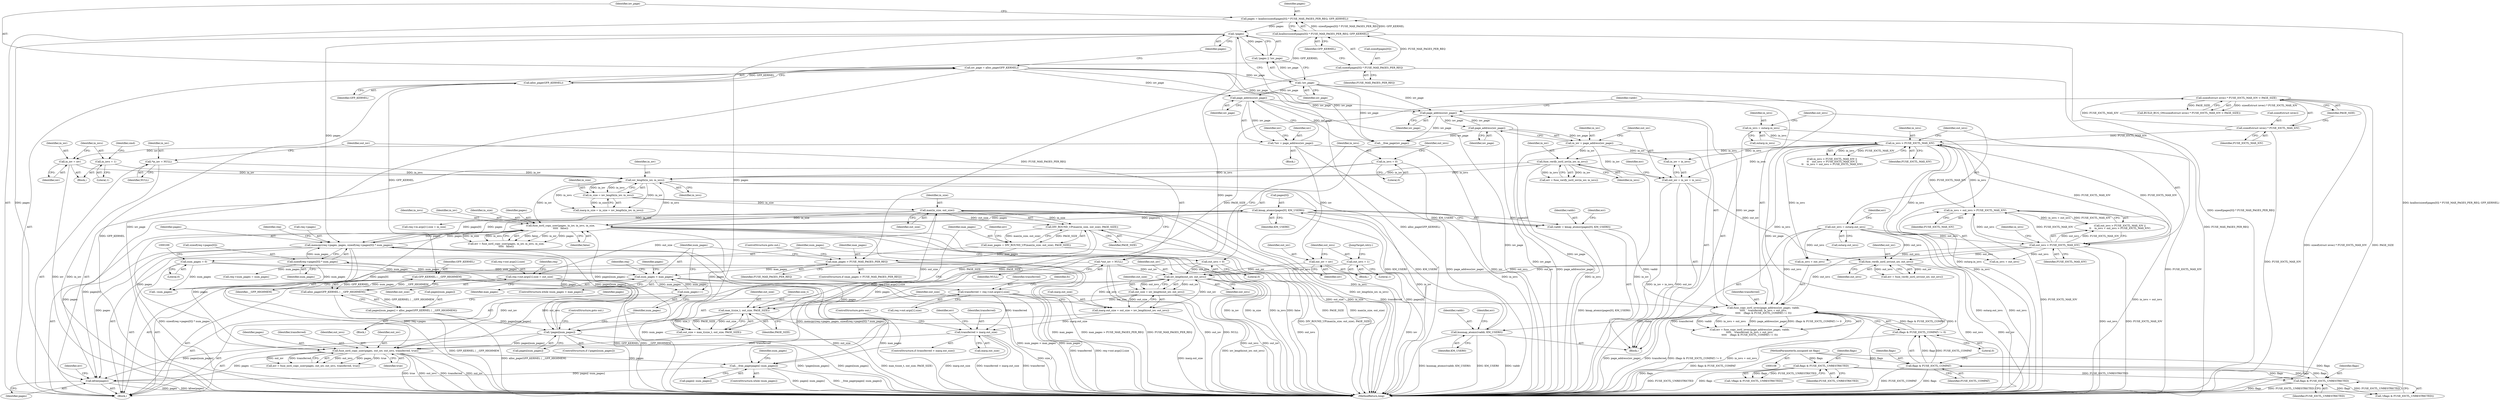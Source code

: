 digraph "0_linux_7572777eef78ebdee1ecb7c258c0ef94d35bad16@API" {
"1000650" [label="(Call,__free_page(pages[--num_pages]))"];
"1000632" [label="(Call,fuse_ioctl_copy_user(pages, out_iov, out_iovs, transferred, true))"];
"1000567" [label="(Call,kmap_atomic(pages[0], KM_USER0))"];
"1000421" [label="(Call,fuse_ioctl_copy_user(pages, in_iov, in_iovs, in_size,\n\t\t\t\t\t   false))"];
"1000323" [label="(Call,memcpy(req->pages, pages, sizeof(req->pages[0]) * num_pages))"];
"1000192" [label="(Call,!pages)"];
"1000176" [label="(Call,pages = kzalloc(sizeof(pages[0]) * FUSE_MAX_PAGES_PER_REQ, GFP_KERNEL))"];
"1000178" [label="(Call,kzalloc(sizeof(pages[0]) * FUSE_MAX_PAGES_PER_REQ, GFP_KERNEL))"];
"1000179" [label="(Call,sizeof(pages[0]) * FUSE_MAX_PAGES_PER_REQ)"];
"1000300" [label="(Call,!pages[num_pages])"];
"1000291" [label="(Call,pages[num_pages] = alloc_page(GFP_KERNEL | __GFP_HIGHMEM))"];
"1000295" [label="(Call,alloc_page(GFP_KERNEL | __GFP_HIGHMEM))"];
"1000296" [label="(Call,GFP_KERNEL | __GFP_HIGHMEM)"];
"1000188" [label="(Call,alloc_page(GFP_KERNEL))"];
"1000328" [label="(Call,sizeof(req->pages[0]) * num_pages)"];
"1000287" [label="(Call,num_pages < max_pages)"];
"1000157" [label="(Call,num_pages = 0)"];
"1000305" [label="(Call,num_pages++)"];
"1000282" [label="(Call,max_pages > FUSE_MAX_PAGES_PER_REQ)"];
"1000270" [label="(Call,max_pages = DIV_ROUND_UP(max(in_size, out_size), PAGE_SIZE))"];
"1000272" [label="(Call,DIV_ROUND_UP(max(in_size, out_size), PAGE_SIZE))"];
"1000273" [label="(Call,max(in_size, out_size))"];
"1000250" [label="(Call,in_size = iov_length(in_iov, in_iovs))"];
"1000252" [label="(Call,iov_length(in_iov, in_iovs))"];
"1000141" [label="(Call,*in_iov = NULL)"];
"1000227" [label="(Call,in_iov = iov)"];
"1000204" [label="(Call,*iov = page_address(iov_page))"];
"1000206" [label="(Call,page_address(iov_page))"];
"1000186" [label="(Call,iov_page = alloc_page(GFP_KERNEL))"];
"1000194" [label="(Call,!iov_page)"];
"1000604" [label="(Call,fuse_verify_ioctl_iov(in_iov, in_iovs))"];
"1000593" [label="(Call,in_iov = page_address(iov_page))"];
"1000595" [label="(Call,page_address(iov_page))"];
"1000575" [label="(Call,page_address(iov_page))"];
"1000552" [label="(Call,in_iovs > FUSE_IOCTL_MAX_IOV)"];
"1000536" [label="(Call,in_iovs = outarg.in_iovs)"];
"1000559" [label="(Call,in_iovs + out_iovs > FUSE_IOCTL_MAX_IOV)"];
"1000556" [label="(Call,out_iovs > FUSE_IOCTL_MAX_IOV)"];
"1000541" [label="(Call,out_iovs = outarg.out_iovs)"];
"1000167" [label="(Call,sizeof(struct iovec) * FUSE_IOCTL_MAX_IOV)"];
"1000230" [label="(Call,in_iovs = 1)"];
"1000149" [label="(Call,in_iovs = 0)"];
"1000264" [label="(Call,out_size = max_t(size_t, out_size, PAGE_SIZE))"];
"1000266" [label="(Call,max_t(size_t, out_size, PAGE_SIZE))"];
"1000259" [label="(Call,out_size = iov_length(out_iov, out_iovs))"];
"1000261" [label="(Call,iov_length(out_iov, out_iovs))"];
"1000612" [label="(Call,fuse_verify_ioctl_iov(out_iov, out_iovs))"];
"1000597" [label="(Call,out_iov = in_iov + in_iovs)"];
"1000239" [label="(Call,out_iov = iov)"];
"1000145" [label="(Call,*out_iov = NULL)"];
"1000153" [label="(Call,out_iovs = 0)"];
"1000242" [label="(Call,out_iovs = 1)"];
"1000166" [label="(Call,sizeof(struct iovec) * FUSE_IOCTL_MAX_IOV > PAGE_SIZE)"];
"1000587" [label="(Call,kunmap_atomic(vaddr, KM_USER0))"];
"1000574" [label="(Call,fuse_copy_ioctl_iovec(page_address(iov_page), vaddr,\n\t\t\t\t\t    transferred, in_iovs + out_iovs,\n\t\t\t\t\t    (flags & FUSE_IOCTL_COMPAT) != 0))"];
"1000565" [label="(Call,vaddr = kmap_atomic(pages[0], KM_USER0))"];
"1000498" [label="(Call,transferred = req->out.args[1].size)"];
"1000461" [label="(Call,req->out.args[1].size = out_size)"];
"1000582" [label="(Call,(flags & FUSE_IOCTL_COMPAT) != 0)"];
"1000583" [label="(Call,flags & FUSE_IOCTL_COMPAT)"];
"1000532" [label="(Call,flags & FUSE_IOCTL_UNRESTRICTED)"];
"1000199" [label="(Call,flags & FUSE_IOCTL_UNRESTRICTED)"];
"1000112" [label="(MethodParameterIn,unsigned int flags)"];
"1000624" [label="(Call,transferred > inarg.out_size)"];
"1000255" [label="(Call,inarg.out_size = out_size = iov_length(out_iov, out_iovs))"];
"1000655" [label="(Call,kfree(pages))"];
"1000177" [label="(Identifier,pages)"];
"1000241" [label="(Identifier,iov)"];
"1000243" [label="(Identifier,out_iovs)"];
"1000596" [label="(Identifier,iov_page)"];
"1000254" [label="(Identifier,in_iovs)"];
"1000231" [label="(Identifier,in_iovs)"];
"1000112" [label="(MethodParameterIn,unsigned int flags)"];
"1000541" [label="(Call,out_iovs = outarg.out_iovs)"];
"1000498" [label="(Call,transferred = req->out.args[1].size)"];
"1000269" [label="(Identifier,PAGE_SIZE)"];
"1000229" [label="(Identifier,iov)"];
"1000603" [label="(Identifier,err)"];
"1000568" [label="(Call,pages[0])"];
"1000585" [label="(Identifier,FUSE_IOCTL_COMPAT)"];
"1000170" [label="(Identifier,FUSE_IOCTL_MAX_IOV)"];
"1000200" [label="(Identifier,flags)"];
"1000284" [label="(Identifier,FUSE_MAX_PAGES_PER_REQ)"];
"1000500" [label="(Call,req->out.args[1].size)"];
"1000554" [label="(Identifier,FUSE_IOCTL_MAX_IOV)"];
"1000629" [label="(ControlStructure,goto out;)"];
"1000256" [label="(Call,inarg.out_size)"];
"1000266" [label="(Call,max_t(size_t, out_size, PAGE_SIZE))"];
"1000659" [label="(Identifier,err)"];
"1000147" [label="(Identifier,NULL)"];
"1000207" [label="(Identifier,iov_page)"];
"1000636" [label="(Identifier,transferred)"];
"1000573" [label="(Identifier,err)"];
"1000262" [label="(Identifier,out_iov)"];
"1000547" [label="(Identifier,err)"];
"1000283" [label="(Identifier,max_pages)"];
"1000524" [label="(Block,)"];
"1000602" [label="(Call,err = fuse_verify_ioctl_iov(in_iov, in_iovs))"];
"1000543" [label="(Call,outarg.out_iovs)"];
"1000210" [label="(Identifier,iov)"];
"1000614" [label="(Identifier,out_iovs)"];
"1000171" [label="(Identifier,PAGE_SIZE)"];
"1000499" [label="(Identifier,transferred)"];
"1000178" [label="(Call,kzalloc(sizeof(pages[0]) * FUSE_MAX_PAGES_PER_REQ, GFP_KERNEL))"];
"1000278" [label="(Identifier,err)"];
"1000199" [label="(Call,flags & FUSE_IOCTL_UNRESTRICTED)"];
"1000246" [label="(Call,inarg.in_size = in_size = iov_length(in_iov, in_iovs))"];
"1000605" [label="(Identifier,in_iov)"];
"1000289" [label="(Identifier,max_pages)"];
"1000149" [label="(Call,in_iovs = 0)"];
"1000567" [label="(Call,kmap_atomic(pages[0], KM_USER0))"];
"1000612" [label="(Call,fuse_verify_ioctl_iov(out_iov, out_iovs))"];
"1000188" [label="(Call,alloc_page(GFP_KERNEL))"];
"1000305" [label="(Call,num_pages++)"];
"1000157" [label="(Call,num_pages = 0)"];
"1000228" [label="(Identifier,in_iov)"];
"1000259" [label="(Call,out_size = iov_length(out_iov, out_iovs))"];
"1000422" [label="(Identifier,pages)"];
"1000604" [label="(Call,fuse_verify_ioctl_iov(in_iov, in_iovs))"];
"1000613" [label="(Identifier,out_iov)"];
"1000583" [label="(Call,flags & FUSE_IOCTL_COMPAT)"];
"1000424" [label="(Identifier,in_iovs)"];
"1000561" [label="(Identifier,in_iovs)"];
"1000271" [label="(Identifier,max_pages)"];
"1000146" [label="(Identifier,out_iov)"];
"1000292" [label="(Call,pages[num_pages])"];
"1000328" [label="(Call,sizeof(req->pages[0]) * num_pages)"];
"1000275" [label="(Identifier,out_size)"];
"1000176" [label="(Call,pages = kzalloc(sizeof(pages[0]) * FUSE_MAX_PAGES_PER_REQ, GFP_KERNEL))"];
"1000323" [label="(Call,memcpy(req->pages, pages, sizeof(req->pages[0]) * num_pages))"];
"1000242" [label="(Call,out_iovs = 1)"];
"1000230" [label="(Call,in_iovs = 1)"];
"1000589" [label="(Identifier,KM_USER0)"];
"1000195" [label="(Identifier,iov_page)"];
"1000536" [label="(Call,in_iovs = outarg.in_iovs)"];
"1000245" [label="(JumpTarget,retry:)"];
"1000179" [label="(Call,sizeof(pages[0]) * FUSE_MAX_PAGES_PER_REQ)"];
"1000227" [label="(Call,in_iov = iov)"];
"1000329" [label="(Call,sizeof(req->pages[0]))"];
"1000180" [label="(Call,sizeof(pages[0]))"];
"1000626" [label="(Call,inarg.out_size)"];
"1000635" [label="(Identifier,out_iovs)"];
"1000560" [label="(Call,in_iovs + out_iovs)"];
"1000205" [label="(Identifier,iov)"];
"1000649" [label="(Identifier,num_pages)"];
"1000419" [label="(Call,err = fuse_ioctl_copy_user(pages, in_iov, in_iovs, in_size,\n\t\t\t\t\t   false))"];
"1000335" [label="(Identifier,num_pages)"];
"1000226" [label="(Block,)"];
"1000634" [label="(Identifier,out_iov)"];
"1000287" [label="(Call,num_pages < max_pages)"];
"1000551" [label="(Call,in_iovs > FUSE_IOCTL_MAX_IOV ||\n\t\t    out_iovs > FUSE_IOCTL_MAX_IOV ||\n\t\t    in_iovs + out_iovs > FUSE_IOCTL_MAX_IOV)"];
"1000244" [label="(Literal,1)"];
"1000555" [label="(Call,out_iovs > FUSE_IOCTL_MAX_IOV ||\n\t\t    in_iovs + out_iovs > FUSE_IOCTL_MAX_IOV)"];
"1000264" [label="(Call,out_size = max_t(size_t, out_size, PAGE_SIZE))"];
"1000462" [label="(Call,req->out.args[1].size)"];
"1000633" [label="(Identifier,pages)"];
"1000650" [label="(Call,__free_page(pages[--num_pages]))"];
"1000261" [label="(Call,iov_length(out_iov, out_iovs))"];
"1000304" [label="(ControlStructure,goto out;)"];
"1000202" [label="(Block,)"];
"1000302" [label="(Identifier,pages)"];
"1000143" [label="(Identifier,NULL)"];
"1000606" [label="(Identifier,in_iovs)"];
"1000538" [label="(Call,outarg.in_iovs)"];
"1000533" [label="(Identifier,flags)"];
"1000308" [label="(Identifier,req)"];
"1000285" [label="(ControlStructure,goto out;)"];
"1000475" [label="(Identifier,req)"];
"1000576" [label="(Identifier,iov_page)"];
"1000184" [label="(Identifier,FUSE_MAX_PAGES_PER_REQ)"];
"1000291" [label="(Call,pages[num_pages] = alloc_page(GFP_KERNEL | __GFP_HIGHMEM))"];
"1000238" [label="(Block,)"];
"1000141" [label="(Call,*in_iov = NULL)"];
"1000250" [label="(Call,in_size = iov_length(in_iov, in_iovs))"];
"1000582" [label="(Call,(flags & FUSE_IOCTL_COMPAT) != 0)"];
"1000268" [label="(Identifier,out_size)"];
"1000532" [label="(Call,flags & FUSE_IOCTL_UNRESTRICTED)"];
"1000191" [label="(Call,!pages || !iov_page)"];
"1000301" [label="(Call,pages[num_pages])"];
"1000260" [label="(Identifier,out_size)"];
"1000273" [label="(Call,max(in_size, out_size))"];
"1000558" [label="(Identifier,FUSE_IOCTL_MAX_IOV)"];
"1000288" [label="(Identifier,num_pages)"];
"1000630" [label="(Call,err = fuse_ioctl_copy_user(pages, out_iov, out_iovs, transferred, true))"];
"1000232" [label="(Literal,1)"];
"1000251" [label="(Identifier,in_size)"];
"1000575" [label="(Call,page_address(iov_page))"];
"1000587" [label="(Call,kunmap_atomic(vaddr, KM_USER0))"];
"1000324" [label="(Call,req->pages)"];
"1000563" [label="(Identifier,FUSE_IOCTL_MAX_IOV)"];
"1000270" [label="(Call,max_pages = DIV_ROUND_UP(max(in_size, out_size), PAGE_SIZE))"];
"1000192" [label="(Call,!pages)"];
"1000632" [label="(Call,fuse_ioctl_copy_user(pages, out_iov, out_iovs, transferred, true))"];
"1000565" [label="(Call,vaddr = kmap_atomic(pages[0], KM_USER0))"];
"1000542" [label="(Identifier,out_iovs)"];
"1000588" [label="(Identifier,vaddr)"];
"1000158" [label="(Identifier,num_pages)"];
"1000198" [label="(Call,!(flags & FUSE_IOCTL_UNRESTRICTED))"];
"1000426" [label="(Identifier,false)"];
"1000154" [label="(Identifier,out_iovs)"];
"1000186" [label="(Call,iov_page = alloc_page(GFP_KERNEL))"];
"1000193" [label="(Identifier,pages)"];
"1000306" [label="(Identifier,num_pages)"];
"1000664" [label="(MethodReturn,long)"];
"1000566" [label="(Identifier,vaddr)"];
"1000595" [label="(Call,page_address(iov_page))"];
"1000656" [label="(Identifier,pages)"];
"1000651" [label="(Call,pages[--num_pages])"];
"1000267" [label="(Identifier,size_t)"];
"1000537" [label="(Identifier,in_iovs)"];
"1000631" [label="(Identifier,err)"];
"1000167" [label="(Call,sizeof(struct iovec) * FUSE_IOCTL_MAX_IOV)"];
"1000153" [label="(Call,out_iovs = 0)"];
"1000295" [label="(Call,alloc_page(GFP_KERNEL | __GFP_HIGHMEM))"];
"1000185" [label="(Identifier,GFP_KERNEL)"];
"1000623" [label="(ControlStructure,if (transferred > inarg.out_size))"];
"1000423" [label="(Identifier,in_iov)"];
"1000556" [label="(Call,out_iovs > FUSE_IOCTL_MAX_IOV)"];
"1000265" [label="(Identifier,out_size)"];
"1000155" [label="(Literal,0)"];
"1000204" [label="(Call,*iov = page_address(iov_page))"];
"1000201" [label="(Identifier,FUSE_IOCTL_UNRESTRICTED)"];
"1000239" [label="(Call,out_iov = iov)"];
"1000189" [label="(Identifier,GFP_KERNEL)"];
"1000168" [label="(Call,sizeof(struct iovec))"];
"1000297" [label="(Identifier,GFP_KERNEL)"];
"1000272" [label="(Call,DIV_ROUND_UP(max(in_size, out_size), PAGE_SIZE))"];
"1000298" [label="(Identifier,__GFP_HIGHMEM)"];
"1000572" [label="(Call,err = fuse_copy_ioctl_iovec(page_address(iov_page), vaddr,\n\t\t\t\t\t    transferred, in_iovs + out_iovs,\n\t\t\t\t\t    (flags & FUSE_IOCTL_COMPAT) != 0))"];
"1000290" [label="(Block,)"];
"1000300" [label="(Call,!pages[num_pages])"];
"1000637" [label="(Identifier,true)"];
"1000653" [label="(Call,--num_pages)"];
"1000281" [label="(ControlStructure,if (max_pages > FUSE_MAX_PAGES_PER_REQ))"];
"1000165" [label="(Call,BUILD_BUG_ON(sizeof(struct iovec) * FUSE_IOCTL_MAX_IOV > PAGE_SIZE))"];
"1000531" [label="(Call,!(flags & FUSE_IOCTL_UNRESTRICTED))"];
"1000655" [label="(Call,kfree(pages))"];
"1000276" [label="(Identifier,PAGE_SIZE)"];
"1000401" [label="(Call,req->in.args[1].size = in_size)"];
"1000591" [label="(Identifier,err)"];
"1000648" [label="(ControlStructure,while (num_pages))"];
"1000597" [label="(Call,out_iov = in_iov + in_iovs)"];
"1000299" [label="(ControlStructure,if (!pages[num_pages]))"];
"1000593" [label="(Call,in_iov = page_address(iov_page))"];
"1000113" [label="(Block,)"];
"1000296" [label="(Call,GFP_KERNEL | __GFP_HIGHMEM)"];
"1000559" [label="(Call,in_iovs + out_iovs > FUSE_IOCTL_MAX_IOV)"];
"1000598" [label="(Identifier,out_iov)"];
"1000586" [label="(Literal,0)"];
"1000145" [label="(Call,*out_iov = NULL)"];
"1000263" [label="(Identifier,out_iovs)"];
"1000274" [label="(Identifier,in_size)"];
"1000194" [label="(Call,!iov_page)"];
"1000166" [label="(Call,sizeof(struct iovec) * FUSE_IOCTL_MAX_IOV > PAGE_SIZE)"];
"1000293" [label="(Identifier,pages)"];
"1000571" [label="(Identifier,KM_USER0)"];
"1000327" [label="(Identifier,pages)"];
"1000206" [label="(Call,page_address(iov_page))"];
"1000187" [label="(Identifier,iov_page)"];
"1000553" [label="(Identifier,in_iovs)"];
"1000336" [label="(Call,req->num_pages = num_pages)"];
"1000286" [label="(ControlStructure,while (num_pages < max_pages))"];
"1000471" [label="(Identifier,out_size)"];
"1000252" [label="(Call,iov_length(in_iov, in_iovs))"];
"1000579" [label="(Call,in_iovs + out_iovs)"];
"1000461" [label="(Call,req->out.args[1].size = out_size)"];
"1000338" [label="(Identifier,req)"];
"1000425" [label="(Identifier,in_size)"];
"1000151" [label="(Literal,0)"];
"1000610" [label="(Call,err = fuse_verify_ioctl_iov(out_iov, out_iovs))"];
"1000557" [label="(Identifier,out_iovs)"];
"1000594" [label="(Identifier,in_iov)"];
"1000150" [label="(Identifier,in_iovs)"];
"1000253" [label="(Identifier,in_iov)"];
"1000584" [label="(Identifier,flags)"];
"1000646" [label="(Call,__free_page(iov_page))"];
"1000236" [label="(Identifier,cmd)"];
"1000599" [label="(Call,in_iov + in_iovs)"];
"1000240" [label="(Identifier,out_iov)"];
"1000510" [label="(Identifier,fc)"];
"1000574" [label="(Call,fuse_copy_ioctl_iovec(page_address(iov_page), vaddr,\n\t\t\t\t\t    transferred, in_iovs + out_iovs,\n\t\t\t\t\t    (flags & FUSE_IOCTL_COMPAT) != 0))"];
"1000142" [label="(Identifier,in_iov)"];
"1000552" [label="(Call,in_iovs > FUSE_IOCTL_MAX_IOV)"];
"1000282" [label="(Call,max_pages > FUSE_MAX_PAGES_PER_REQ)"];
"1000625" [label="(Identifier,transferred)"];
"1000578" [label="(Identifier,transferred)"];
"1000421" [label="(Call,fuse_ioctl_copy_user(pages, in_iov, in_iovs, in_size,\n\t\t\t\t\t   false))"];
"1000534" [label="(Identifier,FUSE_IOCTL_UNRESTRICTED)"];
"1000159" [label="(Literal,0)"];
"1000255" [label="(Call,inarg.out_size = out_size = iov_length(out_iov, out_iovs))"];
"1000577" [label="(Identifier,vaddr)"];
"1000624" [label="(Call,transferred > inarg.out_size)"];
"1000650" -> "1000648"  [label="AST: "];
"1000650" -> "1000651"  [label="CFG: "];
"1000651" -> "1000650"  [label="AST: "];
"1000649" -> "1000650"  [label="CFG: "];
"1000650" -> "1000664"  [label="DDG: __free_page(pages[--num_pages])"];
"1000650" -> "1000664"  [label="DDG: pages[--num_pages]"];
"1000632" -> "1000650"  [label="DDG: pages"];
"1000421" -> "1000650"  [label="DDG: pages"];
"1000192" -> "1000650"  [label="DDG: pages"];
"1000323" -> "1000650"  [label="DDG: pages"];
"1000650" -> "1000655"  [label="DDG: pages[--num_pages]"];
"1000632" -> "1000630"  [label="AST: "];
"1000632" -> "1000637"  [label="CFG: "];
"1000633" -> "1000632"  [label="AST: "];
"1000634" -> "1000632"  [label="AST: "];
"1000635" -> "1000632"  [label="AST: "];
"1000636" -> "1000632"  [label="AST: "];
"1000637" -> "1000632"  [label="AST: "];
"1000630" -> "1000632"  [label="CFG: "];
"1000632" -> "1000664"  [label="DDG: true"];
"1000632" -> "1000664"  [label="DDG: out_iovs"];
"1000632" -> "1000664"  [label="DDG: transferred"];
"1000632" -> "1000664"  [label="DDG: out_iov"];
"1000632" -> "1000630"  [label="DDG: out_iovs"];
"1000632" -> "1000630"  [label="DDG: pages"];
"1000632" -> "1000630"  [label="DDG: true"];
"1000632" -> "1000630"  [label="DDG: out_iov"];
"1000632" -> "1000630"  [label="DDG: transferred"];
"1000567" -> "1000632"  [label="DDG: pages[0]"];
"1000421" -> "1000632"  [label="DDG: pages"];
"1000323" -> "1000632"  [label="DDG: pages"];
"1000300" -> "1000632"  [label="DDG: pages[num_pages]"];
"1000261" -> "1000632"  [label="DDG: out_iov"];
"1000261" -> "1000632"  [label="DDG: out_iovs"];
"1000624" -> "1000632"  [label="DDG: transferred"];
"1000632" -> "1000655"  [label="DDG: pages"];
"1000567" -> "1000565"  [label="AST: "];
"1000567" -> "1000571"  [label="CFG: "];
"1000568" -> "1000567"  [label="AST: "];
"1000571" -> "1000567"  [label="AST: "];
"1000565" -> "1000567"  [label="CFG: "];
"1000567" -> "1000664"  [label="DDG: pages[0]"];
"1000567" -> "1000323"  [label="DDG: pages[0]"];
"1000567" -> "1000421"  [label="DDG: pages[0]"];
"1000567" -> "1000565"  [label="DDG: pages[0]"];
"1000567" -> "1000565"  [label="DDG: KM_USER0"];
"1000421" -> "1000567"  [label="DDG: pages"];
"1000323" -> "1000567"  [label="DDG: pages"];
"1000587" -> "1000567"  [label="DDG: KM_USER0"];
"1000567" -> "1000587"  [label="DDG: KM_USER0"];
"1000567" -> "1000655"  [label="DDG: pages[0]"];
"1000421" -> "1000419"  [label="AST: "];
"1000421" -> "1000426"  [label="CFG: "];
"1000422" -> "1000421"  [label="AST: "];
"1000423" -> "1000421"  [label="AST: "];
"1000424" -> "1000421"  [label="AST: "];
"1000425" -> "1000421"  [label="AST: "];
"1000426" -> "1000421"  [label="AST: "];
"1000419" -> "1000421"  [label="CFG: "];
"1000421" -> "1000664"  [label="DDG: false"];
"1000421" -> "1000664"  [label="DDG: in_iov"];
"1000421" -> "1000664"  [label="DDG: in_size"];
"1000421" -> "1000664"  [label="DDG: in_iovs"];
"1000421" -> "1000300"  [label="DDG: pages"];
"1000421" -> "1000323"  [label="DDG: pages"];
"1000421" -> "1000419"  [label="DDG: false"];
"1000421" -> "1000419"  [label="DDG: in_iov"];
"1000421" -> "1000419"  [label="DDG: pages"];
"1000421" -> "1000419"  [label="DDG: in_size"];
"1000421" -> "1000419"  [label="DDG: in_iovs"];
"1000323" -> "1000421"  [label="DDG: pages"];
"1000300" -> "1000421"  [label="DDG: pages[num_pages]"];
"1000252" -> "1000421"  [label="DDG: in_iov"];
"1000252" -> "1000421"  [label="DDG: in_iovs"];
"1000273" -> "1000421"  [label="DDG: in_size"];
"1000421" -> "1000655"  [label="DDG: pages"];
"1000323" -> "1000113"  [label="AST: "];
"1000323" -> "1000328"  [label="CFG: "];
"1000324" -> "1000323"  [label="AST: "];
"1000327" -> "1000323"  [label="AST: "];
"1000328" -> "1000323"  [label="AST: "];
"1000338" -> "1000323"  [label="CFG: "];
"1000323" -> "1000664"  [label="DDG: sizeof(req->pages[0]) * num_pages"];
"1000323" -> "1000664"  [label="DDG: req->pages"];
"1000323" -> "1000664"  [label="DDG: memcpy(req->pages, pages, sizeof(req->pages[0]) * num_pages)"];
"1000323" -> "1000300"  [label="DDG: pages"];
"1000192" -> "1000323"  [label="DDG: pages"];
"1000300" -> "1000323"  [label="DDG: pages[num_pages]"];
"1000328" -> "1000323"  [label="DDG: num_pages"];
"1000323" -> "1000655"  [label="DDG: pages"];
"1000192" -> "1000191"  [label="AST: "];
"1000192" -> "1000193"  [label="CFG: "];
"1000193" -> "1000192"  [label="AST: "];
"1000195" -> "1000192"  [label="CFG: "];
"1000191" -> "1000192"  [label="CFG: "];
"1000192" -> "1000191"  [label="DDG: pages"];
"1000176" -> "1000192"  [label="DDG: pages"];
"1000192" -> "1000300"  [label="DDG: pages"];
"1000192" -> "1000655"  [label="DDG: pages"];
"1000176" -> "1000113"  [label="AST: "];
"1000176" -> "1000178"  [label="CFG: "];
"1000177" -> "1000176"  [label="AST: "];
"1000178" -> "1000176"  [label="AST: "];
"1000187" -> "1000176"  [label="CFG: "];
"1000176" -> "1000664"  [label="DDG: kzalloc(sizeof(pages[0]) * FUSE_MAX_PAGES_PER_REQ, GFP_KERNEL)"];
"1000178" -> "1000176"  [label="DDG: sizeof(pages[0]) * FUSE_MAX_PAGES_PER_REQ"];
"1000178" -> "1000176"  [label="DDG: GFP_KERNEL"];
"1000178" -> "1000185"  [label="CFG: "];
"1000179" -> "1000178"  [label="AST: "];
"1000185" -> "1000178"  [label="AST: "];
"1000178" -> "1000664"  [label="DDG: sizeof(pages[0]) * FUSE_MAX_PAGES_PER_REQ"];
"1000179" -> "1000178"  [label="DDG: FUSE_MAX_PAGES_PER_REQ"];
"1000178" -> "1000188"  [label="DDG: GFP_KERNEL"];
"1000179" -> "1000184"  [label="CFG: "];
"1000180" -> "1000179"  [label="AST: "];
"1000184" -> "1000179"  [label="AST: "];
"1000185" -> "1000179"  [label="CFG: "];
"1000179" -> "1000664"  [label="DDG: FUSE_MAX_PAGES_PER_REQ"];
"1000179" -> "1000282"  [label="DDG: FUSE_MAX_PAGES_PER_REQ"];
"1000300" -> "1000299"  [label="AST: "];
"1000300" -> "1000301"  [label="CFG: "];
"1000301" -> "1000300"  [label="AST: "];
"1000304" -> "1000300"  [label="CFG: "];
"1000306" -> "1000300"  [label="CFG: "];
"1000300" -> "1000664"  [label="DDG: pages[num_pages]"];
"1000300" -> "1000664"  [label="DDG: !pages[num_pages]"];
"1000291" -> "1000300"  [label="DDG: pages[num_pages]"];
"1000300" -> "1000655"  [label="DDG: pages[num_pages]"];
"1000291" -> "1000290"  [label="AST: "];
"1000291" -> "1000295"  [label="CFG: "];
"1000292" -> "1000291"  [label="AST: "];
"1000295" -> "1000291"  [label="AST: "];
"1000302" -> "1000291"  [label="CFG: "];
"1000291" -> "1000664"  [label="DDG: alloc_page(GFP_KERNEL | __GFP_HIGHMEM)"];
"1000295" -> "1000291"  [label="DDG: GFP_KERNEL | __GFP_HIGHMEM"];
"1000295" -> "1000296"  [label="CFG: "];
"1000296" -> "1000295"  [label="AST: "];
"1000295" -> "1000664"  [label="DDG: GFP_KERNEL | __GFP_HIGHMEM"];
"1000296" -> "1000295"  [label="DDG: GFP_KERNEL"];
"1000296" -> "1000295"  [label="DDG: __GFP_HIGHMEM"];
"1000296" -> "1000298"  [label="CFG: "];
"1000297" -> "1000296"  [label="AST: "];
"1000298" -> "1000296"  [label="AST: "];
"1000296" -> "1000664"  [label="DDG: __GFP_HIGHMEM"];
"1000296" -> "1000664"  [label="DDG: GFP_KERNEL"];
"1000188" -> "1000296"  [label="DDG: GFP_KERNEL"];
"1000188" -> "1000186"  [label="AST: "];
"1000188" -> "1000189"  [label="CFG: "];
"1000189" -> "1000188"  [label="AST: "];
"1000186" -> "1000188"  [label="CFG: "];
"1000188" -> "1000664"  [label="DDG: GFP_KERNEL"];
"1000188" -> "1000186"  [label="DDG: GFP_KERNEL"];
"1000328" -> "1000335"  [label="CFG: "];
"1000329" -> "1000328"  [label="AST: "];
"1000335" -> "1000328"  [label="AST: "];
"1000328" -> "1000287"  [label="DDG: num_pages"];
"1000287" -> "1000328"  [label="DDG: num_pages"];
"1000328" -> "1000336"  [label="DDG: num_pages"];
"1000328" -> "1000653"  [label="DDG: num_pages"];
"1000287" -> "1000286"  [label="AST: "];
"1000287" -> "1000289"  [label="CFG: "];
"1000288" -> "1000287"  [label="AST: "];
"1000289" -> "1000287"  [label="AST: "];
"1000293" -> "1000287"  [label="CFG: "];
"1000308" -> "1000287"  [label="CFG: "];
"1000287" -> "1000664"  [label="DDG: num_pages < max_pages"];
"1000287" -> "1000664"  [label="DDG: max_pages"];
"1000287" -> "1000664"  [label="DDG: num_pages"];
"1000157" -> "1000287"  [label="DDG: num_pages"];
"1000305" -> "1000287"  [label="DDG: num_pages"];
"1000282" -> "1000287"  [label="DDG: max_pages"];
"1000287" -> "1000305"  [label="DDG: num_pages"];
"1000287" -> "1000653"  [label="DDG: num_pages"];
"1000157" -> "1000113"  [label="AST: "];
"1000157" -> "1000159"  [label="CFG: "];
"1000158" -> "1000157"  [label="AST: "];
"1000159" -> "1000157"  [label="AST: "];
"1000169" -> "1000157"  [label="CFG: "];
"1000157" -> "1000664"  [label="DDG: num_pages"];
"1000157" -> "1000653"  [label="DDG: num_pages"];
"1000305" -> "1000290"  [label="AST: "];
"1000305" -> "1000306"  [label="CFG: "];
"1000306" -> "1000305"  [label="AST: "];
"1000288" -> "1000305"  [label="CFG: "];
"1000282" -> "1000281"  [label="AST: "];
"1000282" -> "1000284"  [label="CFG: "];
"1000283" -> "1000282"  [label="AST: "];
"1000284" -> "1000282"  [label="AST: "];
"1000285" -> "1000282"  [label="CFG: "];
"1000288" -> "1000282"  [label="CFG: "];
"1000282" -> "1000664"  [label="DDG: max_pages > FUSE_MAX_PAGES_PER_REQ"];
"1000282" -> "1000664"  [label="DDG: FUSE_MAX_PAGES_PER_REQ"];
"1000282" -> "1000664"  [label="DDG: max_pages"];
"1000270" -> "1000282"  [label="DDG: max_pages"];
"1000270" -> "1000113"  [label="AST: "];
"1000270" -> "1000272"  [label="CFG: "];
"1000271" -> "1000270"  [label="AST: "];
"1000272" -> "1000270"  [label="AST: "];
"1000278" -> "1000270"  [label="CFG: "];
"1000270" -> "1000664"  [label="DDG: DIV_ROUND_UP(max(in_size, out_size), PAGE_SIZE)"];
"1000272" -> "1000270"  [label="DDG: max(in_size, out_size)"];
"1000272" -> "1000270"  [label="DDG: PAGE_SIZE"];
"1000272" -> "1000276"  [label="CFG: "];
"1000273" -> "1000272"  [label="AST: "];
"1000276" -> "1000272"  [label="AST: "];
"1000272" -> "1000664"  [label="DDG: PAGE_SIZE"];
"1000272" -> "1000664"  [label="DDG: max(in_size, out_size)"];
"1000272" -> "1000266"  [label="DDG: PAGE_SIZE"];
"1000273" -> "1000272"  [label="DDG: in_size"];
"1000273" -> "1000272"  [label="DDG: out_size"];
"1000266" -> "1000272"  [label="DDG: PAGE_SIZE"];
"1000273" -> "1000275"  [label="CFG: "];
"1000274" -> "1000273"  [label="AST: "];
"1000275" -> "1000273"  [label="AST: "];
"1000276" -> "1000273"  [label="CFG: "];
"1000273" -> "1000664"  [label="DDG: out_size"];
"1000273" -> "1000664"  [label="DDG: in_size"];
"1000250" -> "1000273"  [label="DDG: in_size"];
"1000264" -> "1000273"  [label="DDG: out_size"];
"1000273" -> "1000401"  [label="DDG: in_size"];
"1000273" -> "1000461"  [label="DDG: out_size"];
"1000250" -> "1000246"  [label="AST: "];
"1000250" -> "1000252"  [label="CFG: "];
"1000251" -> "1000250"  [label="AST: "];
"1000252" -> "1000250"  [label="AST: "];
"1000246" -> "1000250"  [label="CFG: "];
"1000250" -> "1000664"  [label="DDG: iov_length(in_iov, in_iovs)"];
"1000250" -> "1000246"  [label="DDG: in_size"];
"1000252" -> "1000250"  [label="DDG: in_iov"];
"1000252" -> "1000250"  [label="DDG: in_iovs"];
"1000252" -> "1000254"  [label="CFG: "];
"1000253" -> "1000252"  [label="AST: "];
"1000254" -> "1000252"  [label="AST: "];
"1000252" -> "1000664"  [label="DDG: in_iov"];
"1000252" -> "1000664"  [label="DDG: in_iovs"];
"1000252" -> "1000246"  [label="DDG: in_iov"];
"1000252" -> "1000246"  [label="DDG: in_iovs"];
"1000141" -> "1000252"  [label="DDG: in_iov"];
"1000227" -> "1000252"  [label="DDG: in_iov"];
"1000604" -> "1000252"  [label="DDG: in_iov"];
"1000604" -> "1000252"  [label="DDG: in_iovs"];
"1000230" -> "1000252"  [label="DDG: in_iovs"];
"1000149" -> "1000252"  [label="DDG: in_iovs"];
"1000141" -> "1000113"  [label="AST: "];
"1000141" -> "1000143"  [label="CFG: "];
"1000142" -> "1000141"  [label="AST: "];
"1000143" -> "1000141"  [label="AST: "];
"1000146" -> "1000141"  [label="CFG: "];
"1000141" -> "1000664"  [label="DDG: in_iov"];
"1000227" -> "1000226"  [label="AST: "];
"1000227" -> "1000229"  [label="CFG: "];
"1000228" -> "1000227"  [label="AST: "];
"1000229" -> "1000227"  [label="AST: "];
"1000231" -> "1000227"  [label="CFG: "];
"1000227" -> "1000664"  [label="DDG: iov"];
"1000204" -> "1000227"  [label="DDG: iov"];
"1000204" -> "1000202"  [label="AST: "];
"1000204" -> "1000206"  [label="CFG: "];
"1000205" -> "1000204"  [label="AST: "];
"1000206" -> "1000204"  [label="AST: "];
"1000210" -> "1000204"  [label="CFG: "];
"1000204" -> "1000664"  [label="DDG: page_address(iov_page)"];
"1000204" -> "1000664"  [label="DDG: iov"];
"1000206" -> "1000204"  [label="DDG: iov_page"];
"1000204" -> "1000239"  [label="DDG: iov"];
"1000206" -> "1000207"  [label="CFG: "];
"1000207" -> "1000206"  [label="AST: "];
"1000206" -> "1000664"  [label="DDG: iov_page"];
"1000186" -> "1000206"  [label="DDG: iov_page"];
"1000194" -> "1000206"  [label="DDG: iov_page"];
"1000206" -> "1000575"  [label="DDG: iov_page"];
"1000206" -> "1000646"  [label="DDG: iov_page"];
"1000186" -> "1000113"  [label="AST: "];
"1000187" -> "1000186"  [label="AST: "];
"1000193" -> "1000186"  [label="CFG: "];
"1000186" -> "1000664"  [label="DDG: alloc_page(GFP_KERNEL)"];
"1000186" -> "1000664"  [label="DDG: iov_page"];
"1000186" -> "1000194"  [label="DDG: iov_page"];
"1000186" -> "1000575"  [label="DDG: iov_page"];
"1000186" -> "1000646"  [label="DDG: iov_page"];
"1000194" -> "1000191"  [label="AST: "];
"1000194" -> "1000195"  [label="CFG: "];
"1000195" -> "1000194"  [label="AST: "];
"1000191" -> "1000194"  [label="CFG: "];
"1000194" -> "1000664"  [label="DDG: iov_page"];
"1000194" -> "1000191"  [label="DDG: iov_page"];
"1000194" -> "1000575"  [label="DDG: iov_page"];
"1000194" -> "1000646"  [label="DDG: iov_page"];
"1000604" -> "1000602"  [label="AST: "];
"1000604" -> "1000606"  [label="CFG: "];
"1000605" -> "1000604"  [label="AST: "];
"1000606" -> "1000604"  [label="AST: "];
"1000602" -> "1000604"  [label="CFG: "];
"1000604" -> "1000664"  [label="DDG: in_iov"];
"1000604" -> "1000664"  [label="DDG: in_iovs"];
"1000604" -> "1000602"  [label="DDG: in_iov"];
"1000604" -> "1000602"  [label="DDG: in_iovs"];
"1000593" -> "1000604"  [label="DDG: in_iov"];
"1000552" -> "1000604"  [label="DDG: in_iovs"];
"1000593" -> "1000524"  [label="AST: "];
"1000593" -> "1000595"  [label="CFG: "];
"1000594" -> "1000593"  [label="AST: "];
"1000595" -> "1000593"  [label="AST: "];
"1000598" -> "1000593"  [label="CFG: "];
"1000593" -> "1000664"  [label="DDG: page_address(iov_page)"];
"1000595" -> "1000593"  [label="DDG: iov_page"];
"1000593" -> "1000597"  [label="DDG: in_iov"];
"1000593" -> "1000599"  [label="DDG: in_iov"];
"1000595" -> "1000596"  [label="CFG: "];
"1000596" -> "1000595"  [label="AST: "];
"1000595" -> "1000664"  [label="DDG: iov_page"];
"1000595" -> "1000575"  [label="DDG: iov_page"];
"1000575" -> "1000595"  [label="DDG: iov_page"];
"1000595" -> "1000646"  [label="DDG: iov_page"];
"1000575" -> "1000574"  [label="AST: "];
"1000575" -> "1000576"  [label="CFG: "];
"1000576" -> "1000575"  [label="AST: "];
"1000577" -> "1000575"  [label="CFG: "];
"1000575" -> "1000664"  [label="DDG: iov_page"];
"1000575" -> "1000574"  [label="DDG: iov_page"];
"1000575" -> "1000646"  [label="DDG: iov_page"];
"1000552" -> "1000551"  [label="AST: "];
"1000552" -> "1000554"  [label="CFG: "];
"1000553" -> "1000552"  [label="AST: "];
"1000554" -> "1000552"  [label="AST: "];
"1000557" -> "1000552"  [label="CFG: "];
"1000551" -> "1000552"  [label="CFG: "];
"1000552" -> "1000664"  [label="DDG: in_iovs"];
"1000552" -> "1000664"  [label="DDG: FUSE_IOCTL_MAX_IOV"];
"1000552" -> "1000551"  [label="DDG: in_iovs"];
"1000552" -> "1000551"  [label="DDG: FUSE_IOCTL_MAX_IOV"];
"1000536" -> "1000552"  [label="DDG: in_iovs"];
"1000559" -> "1000552"  [label="DDG: FUSE_IOCTL_MAX_IOV"];
"1000556" -> "1000552"  [label="DDG: FUSE_IOCTL_MAX_IOV"];
"1000167" -> "1000552"  [label="DDG: FUSE_IOCTL_MAX_IOV"];
"1000552" -> "1000556"  [label="DDG: FUSE_IOCTL_MAX_IOV"];
"1000552" -> "1000559"  [label="DDG: in_iovs"];
"1000552" -> "1000560"  [label="DDG: in_iovs"];
"1000552" -> "1000574"  [label="DDG: in_iovs"];
"1000552" -> "1000579"  [label="DDG: in_iovs"];
"1000552" -> "1000597"  [label="DDG: in_iovs"];
"1000552" -> "1000599"  [label="DDG: in_iovs"];
"1000536" -> "1000524"  [label="AST: "];
"1000536" -> "1000538"  [label="CFG: "];
"1000537" -> "1000536"  [label="AST: "];
"1000538" -> "1000536"  [label="AST: "];
"1000542" -> "1000536"  [label="CFG: "];
"1000536" -> "1000664"  [label="DDG: outarg.in_iovs"];
"1000559" -> "1000555"  [label="AST: "];
"1000559" -> "1000563"  [label="CFG: "];
"1000560" -> "1000559"  [label="AST: "];
"1000563" -> "1000559"  [label="AST: "];
"1000555" -> "1000559"  [label="CFG: "];
"1000559" -> "1000664"  [label="DDG: in_iovs + out_iovs"];
"1000559" -> "1000664"  [label="DDG: FUSE_IOCTL_MAX_IOV"];
"1000559" -> "1000555"  [label="DDG: in_iovs + out_iovs"];
"1000559" -> "1000555"  [label="DDG: FUSE_IOCTL_MAX_IOV"];
"1000556" -> "1000559"  [label="DDG: out_iovs"];
"1000556" -> "1000559"  [label="DDG: FUSE_IOCTL_MAX_IOV"];
"1000556" -> "1000555"  [label="AST: "];
"1000556" -> "1000558"  [label="CFG: "];
"1000557" -> "1000556"  [label="AST: "];
"1000558" -> "1000556"  [label="AST: "];
"1000561" -> "1000556"  [label="CFG: "];
"1000555" -> "1000556"  [label="CFG: "];
"1000556" -> "1000664"  [label="DDG: out_iovs"];
"1000556" -> "1000664"  [label="DDG: FUSE_IOCTL_MAX_IOV"];
"1000556" -> "1000555"  [label="DDG: out_iovs"];
"1000556" -> "1000555"  [label="DDG: FUSE_IOCTL_MAX_IOV"];
"1000541" -> "1000556"  [label="DDG: out_iovs"];
"1000556" -> "1000560"  [label="DDG: out_iovs"];
"1000556" -> "1000574"  [label="DDG: out_iovs"];
"1000556" -> "1000579"  [label="DDG: out_iovs"];
"1000556" -> "1000612"  [label="DDG: out_iovs"];
"1000541" -> "1000524"  [label="AST: "];
"1000541" -> "1000543"  [label="CFG: "];
"1000542" -> "1000541"  [label="AST: "];
"1000543" -> "1000541"  [label="AST: "];
"1000547" -> "1000541"  [label="CFG: "];
"1000541" -> "1000664"  [label="DDG: outarg.out_iovs"];
"1000541" -> "1000664"  [label="DDG: out_iovs"];
"1000541" -> "1000574"  [label="DDG: out_iovs"];
"1000541" -> "1000579"  [label="DDG: out_iovs"];
"1000541" -> "1000612"  [label="DDG: out_iovs"];
"1000167" -> "1000166"  [label="AST: "];
"1000167" -> "1000170"  [label="CFG: "];
"1000168" -> "1000167"  [label="AST: "];
"1000170" -> "1000167"  [label="AST: "];
"1000171" -> "1000167"  [label="CFG: "];
"1000167" -> "1000664"  [label="DDG: FUSE_IOCTL_MAX_IOV"];
"1000167" -> "1000166"  [label="DDG: FUSE_IOCTL_MAX_IOV"];
"1000230" -> "1000226"  [label="AST: "];
"1000230" -> "1000232"  [label="CFG: "];
"1000231" -> "1000230"  [label="AST: "];
"1000232" -> "1000230"  [label="AST: "];
"1000236" -> "1000230"  [label="CFG: "];
"1000149" -> "1000113"  [label="AST: "];
"1000149" -> "1000151"  [label="CFG: "];
"1000150" -> "1000149"  [label="AST: "];
"1000151" -> "1000149"  [label="AST: "];
"1000154" -> "1000149"  [label="CFG: "];
"1000149" -> "1000664"  [label="DDG: in_iovs"];
"1000264" -> "1000113"  [label="AST: "];
"1000264" -> "1000266"  [label="CFG: "];
"1000265" -> "1000264"  [label="AST: "];
"1000266" -> "1000264"  [label="AST: "];
"1000271" -> "1000264"  [label="CFG: "];
"1000264" -> "1000664"  [label="DDG: max_t(size_t, out_size, PAGE_SIZE)"];
"1000266" -> "1000264"  [label="DDG: size_t"];
"1000266" -> "1000264"  [label="DDG: out_size"];
"1000266" -> "1000264"  [label="DDG: PAGE_SIZE"];
"1000266" -> "1000269"  [label="CFG: "];
"1000267" -> "1000266"  [label="AST: "];
"1000268" -> "1000266"  [label="AST: "];
"1000269" -> "1000266"  [label="AST: "];
"1000266" -> "1000664"  [label="DDG: size_t"];
"1000259" -> "1000266"  [label="DDG: out_size"];
"1000166" -> "1000266"  [label="DDG: PAGE_SIZE"];
"1000259" -> "1000255"  [label="AST: "];
"1000259" -> "1000261"  [label="CFG: "];
"1000260" -> "1000259"  [label="AST: "];
"1000261" -> "1000259"  [label="AST: "];
"1000255" -> "1000259"  [label="CFG: "];
"1000259" -> "1000664"  [label="DDG: iov_length(out_iov, out_iovs)"];
"1000259" -> "1000255"  [label="DDG: out_size"];
"1000261" -> "1000259"  [label="DDG: out_iov"];
"1000261" -> "1000259"  [label="DDG: out_iovs"];
"1000261" -> "1000263"  [label="CFG: "];
"1000262" -> "1000261"  [label="AST: "];
"1000263" -> "1000261"  [label="AST: "];
"1000261" -> "1000664"  [label="DDG: out_iovs"];
"1000261" -> "1000664"  [label="DDG: out_iov"];
"1000261" -> "1000255"  [label="DDG: out_iov"];
"1000261" -> "1000255"  [label="DDG: out_iovs"];
"1000612" -> "1000261"  [label="DDG: out_iov"];
"1000612" -> "1000261"  [label="DDG: out_iovs"];
"1000239" -> "1000261"  [label="DDG: out_iov"];
"1000145" -> "1000261"  [label="DDG: out_iov"];
"1000153" -> "1000261"  [label="DDG: out_iovs"];
"1000242" -> "1000261"  [label="DDG: out_iovs"];
"1000612" -> "1000610"  [label="AST: "];
"1000612" -> "1000614"  [label="CFG: "];
"1000613" -> "1000612"  [label="AST: "];
"1000614" -> "1000612"  [label="AST: "];
"1000610" -> "1000612"  [label="CFG: "];
"1000612" -> "1000664"  [label="DDG: out_iovs"];
"1000612" -> "1000664"  [label="DDG: out_iov"];
"1000612" -> "1000610"  [label="DDG: out_iov"];
"1000612" -> "1000610"  [label="DDG: out_iovs"];
"1000597" -> "1000612"  [label="DDG: out_iov"];
"1000597" -> "1000524"  [label="AST: "];
"1000597" -> "1000599"  [label="CFG: "];
"1000598" -> "1000597"  [label="AST: "];
"1000599" -> "1000597"  [label="AST: "];
"1000603" -> "1000597"  [label="CFG: "];
"1000597" -> "1000664"  [label="DDG: in_iov + in_iovs"];
"1000597" -> "1000664"  [label="DDG: out_iov"];
"1000239" -> "1000238"  [label="AST: "];
"1000239" -> "1000241"  [label="CFG: "];
"1000240" -> "1000239"  [label="AST: "];
"1000241" -> "1000239"  [label="AST: "];
"1000243" -> "1000239"  [label="CFG: "];
"1000239" -> "1000664"  [label="DDG: iov"];
"1000145" -> "1000113"  [label="AST: "];
"1000145" -> "1000147"  [label="CFG: "];
"1000146" -> "1000145"  [label="AST: "];
"1000147" -> "1000145"  [label="AST: "];
"1000150" -> "1000145"  [label="CFG: "];
"1000145" -> "1000664"  [label="DDG: out_iov"];
"1000145" -> "1000664"  [label="DDG: NULL"];
"1000153" -> "1000113"  [label="AST: "];
"1000153" -> "1000155"  [label="CFG: "];
"1000154" -> "1000153"  [label="AST: "];
"1000155" -> "1000153"  [label="AST: "];
"1000158" -> "1000153"  [label="CFG: "];
"1000153" -> "1000664"  [label="DDG: out_iovs"];
"1000242" -> "1000238"  [label="AST: "];
"1000242" -> "1000244"  [label="CFG: "];
"1000243" -> "1000242"  [label="AST: "];
"1000244" -> "1000242"  [label="AST: "];
"1000245" -> "1000242"  [label="CFG: "];
"1000166" -> "1000165"  [label="AST: "];
"1000166" -> "1000171"  [label="CFG: "];
"1000171" -> "1000166"  [label="AST: "];
"1000165" -> "1000166"  [label="CFG: "];
"1000166" -> "1000664"  [label="DDG: sizeof(struct iovec) * FUSE_IOCTL_MAX_IOV"];
"1000166" -> "1000664"  [label="DDG: PAGE_SIZE"];
"1000166" -> "1000165"  [label="DDG: sizeof(struct iovec) * FUSE_IOCTL_MAX_IOV"];
"1000166" -> "1000165"  [label="DDG: PAGE_SIZE"];
"1000587" -> "1000524"  [label="AST: "];
"1000587" -> "1000589"  [label="CFG: "];
"1000588" -> "1000587"  [label="AST: "];
"1000589" -> "1000587"  [label="AST: "];
"1000591" -> "1000587"  [label="CFG: "];
"1000587" -> "1000664"  [label="DDG: KM_USER0"];
"1000587" -> "1000664"  [label="DDG: vaddr"];
"1000587" -> "1000664"  [label="DDG: kunmap_atomic(vaddr, KM_USER0)"];
"1000574" -> "1000587"  [label="DDG: vaddr"];
"1000574" -> "1000572"  [label="AST: "];
"1000574" -> "1000582"  [label="CFG: "];
"1000577" -> "1000574"  [label="AST: "];
"1000578" -> "1000574"  [label="AST: "];
"1000579" -> "1000574"  [label="AST: "];
"1000582" -> "1000574"  [label="AST: "];
"1000572" -> "1000574"  [label="CFG: "];
"1000574" -> "1000664"  [label="DDG: in_iovs + out_iovs"];
"1000574" -> "1000664"  [label="DDG: page_address(iov_page)"];
"1000574" -> "1000664"  [label="DDG: transferred"];
"1000574" -> "1000664"  [label="DDG: (flags & FUSE_IOCTL_COMPAT) != 0"];
"1000574" -> "1000572"  [label="DDG: transferred"];
"1000574" -> "1000572"  [label="DDG: vaddr"];
"1000574" -> "1000572"  [label="DDG: in_iovs + out_iovs"];
"1000574" -> "1000572"  [label="DDG: page_address(iov_page)"];
"1000574" -> "1000572"  [label="DDG: (flags & FUSE_IOCTL_COMPAT) != 0"];
"1000565" -> "1000574"  [label="DDG: vaddr"];
"1000498" -> "1000574"  [label="DDG: transferred"];
"1000582" -> "1000574"  [label="DDG: flags & FUSE_IOCTL_COMPAT"];
"1000582" -> "1000574"  [label="DDG: 0"];
"1000565" -> "1000524"  [label="AST: "];
"1000566" -> "1000565"  [label="AST: "];
"1000573" -> "1000565"  [label="CFG: "];
"1000565" -> "1000664"  [label="DDG: kmap_atomic(pages[0], KM_USER0)"];
"1000498" -> "1000113"  [label="AST: "];
"1000498" -> "1000500"  [label="CFG: "];
"1000499" -> "1000498"  [label="AST: "];
"1000500" -> "1000498"  [label="AST: "];
"1000510" -> "1000498"  [label="CFG: "];
"1000498" -> "1000664"  [label="DDG: transferred"];
"1000498" -> "1000664"  [label="DDG: req->out.args[1].size"];
"1000461" -> "1000498"  [label="DDG: req->out.args[1].size"];
"1000498" -> "1000624"  [label="DDG: transferred"];
"1000461" -> "1000113"  [label="AST: "];
"1000461" -> "1000471"  [label="CFG: "];
"1000462" -> "1000461"  [label="AST: "];
"1000471" -> "1000461"  [label="AST: "];
"1000475" -> "1000461"  [label="CFG: "];
"1000461" -> "1000664"  [label="DDG: out_size"];
"1000582" -> "1000586"  [label="CFG: "];
"1000583" -> "1000582"  [label="AST: "];
"1000586" -> "1000582"  [label="AST: "];
"1000582" -> "1000664"  [label="DDG: flags & FUSE_IOCTL_COMPAT"];
"1000583" -> "1000582"  [label="DDG: flags"];
"1000583" -> "1000582"  [label="DDG: FUSE_IOCTL_COMPAT"];
"1000583" -> "1000585"  [label="CFG: "];
"1000584" -> "1000583"  [label="AST: "];
"1000585" -> "1000583"  [label="AST: "];
"1000586" -> "1000583"  [label="CFG: "];
"1000583" -> "1000664"  [label="DDG: flags"];
"1000583" -> "1000664"  [label="DDG: FUSE_IOCTL_COMPAT"];
"1000583" -> "1000532"  [label="DDG: flags"];
"1000532" -> "1000583"  [label="DDG: flags"];
"1000112" -> "1000583"  [label="DDG: flags"];
"1000532" -> "1000531"  [label="AST: "];
"1000532" -> "1000534"  [label="CFG: "];
"1000533" -> "1000532"  [label="AST: "];
"1000534" -> "1000532"  [label="AST: "];
"1000531" -> "1000532"  [label="CFG: "];
"1000532" -> "1000664"  [label="DDG: flags"];
"1000532" -> "1000664"  [label="DDG: FUSE_IOCTL_UNRESTRICTED"];
"1000532" -> "1000531"  [label="DDG: flags"];
"1000532" -> "1000531"  [label="DDG: FUSE_IOCTL_UNRESTRICTED"];
"1000199" -> "1000532"  [label="DDG: flags"];
"1000199" -> "1000532"  [label="DDG: FUSE_IOCTL_UNRESTRICTED"];
"1000112" -> "1000532"  [label="DDG: flags"];
"1000199" -> "1000198"  [label="AST: "];
"1000199" -> "1000201"  [label="CFG: "];
"1000200" -> "1000199"  [label="AST: "];
"1000201" -> "1000199"  [label="AST: "];
"1000198" -> "1000199"  [label="CFG: "];
"1000199" -> "1000664"  [label="DDG: FUSE_IOCTL_UNRESTRICTED"];
"1000199" -> "1000664"  [label="DDG: flags"];
"1000199" -> "1000198"  [label="DDG: flags"];
"1000199" -> "1000198"  [label="DDG: FUSE_IOCTL_UNRESTRICTED"];
"1000112" -> "1000199"  [label="DDG: flags"];
"1000112" -> "1000108"  [label="AST: "];
"1000112" -> "1000664"  [label="DDG: flags"];
"1000624" -> "1000623"  [label="AST: "];
"1000624" -> "1000626"  [label="CFG: "];
"1000625" -> "1000624"  [label="AST: "];
"1000626" -> "1000624"  [label="AST: "];
"1000629" -> "1000624"  [label="CFG: "];
"1000631" -> "1000624"  [label="CFG: "];
"1000624" -> "1000664"  [label="DDG: inarg.out_size"];
"1000624" -> "1000664"  [label="DDG: transferred > inarg.out_size"];
"1000624" -> "1000664"  [label="DDG: transferred"];
"1000255" -> "1000624"  [label="DDG: inarg.out_size"];
"1000255" -> "1000113"  [label="AST: "];
"1000256" -> "1000255"  [label="AST: "];
"1000265" -> "1000255"  [label="CFG: "];
"1000255" -> "1000664"  [label="DDG: inarg.out_size"];
"1000655" -> "1000113"  [label="AST: "];
"1000655" -> "1000656"  [label="CFG: "];
"1000656" -> "1000655"  [label="AST: "];
"1000659" -> "1000655"  [label="CFG: "];
"1000655" -> "1000664"  [label="DDG: pages"];
"1000655" -> "1000664"  [label="DDG: kfree(pages)"];
}
